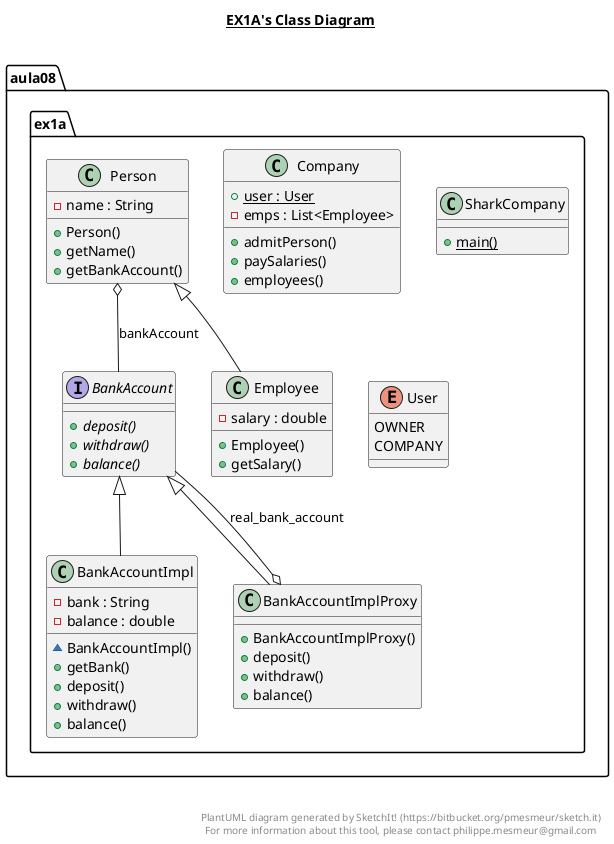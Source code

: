 @startuml

title __EX1A's Class Diagram__\n

  package aula08.ex1a {
    interface BankAccount {
        {abstract} + deposit()
        {abstract} + withdraw()
        {abstract} + balance()
    }
  }
  

  package aula08.ex1a {
    class BankAccountImpl {
        - bank : String
        - balance : double
        ~ BankAccountImpl()
        + getBank()
        + deposit()
        + withdraw()
        + balance()
    }
  }
  

  package aula08.ex1a {
    class BankAccountImplProxy {
        + BankAccountImplProxy()
        + deposit()
        + withdraw()
        + balance()
    }
  }
  

  package aula08.ex1a {
    class Company {
        {static} + user : User
        - emps : List<Employee>
        + admitPerson()
        + paySalaries()
        + employees()
    }
  }
  

  package aula08.ex1a {
    class Employee {
        - salary : double
        + Employee()
        + getSalary()
    }
  }
  

  package aula08.ex1a {
    class Person {
        - name : String
        + Person()
        + getName()
        + getBankAccount()
    }
  }
  

  package aula08.ex1a {
    class SharkCompany {
        {static} + main()
    }
  }
  

  package aula08.ex1a {
    enum User {
      OWNER
      COMPANY
    }
  }
  

  BankAccountImpl -up-|> BankAccount
  BankAccountImplProxy -up-|> BankAccount
  BankAccountImplProxy o-- BankAccount : real_bank_account
  Employee -up-|> Person
  Person o-- BankAccount : bankAccount


right footer


PlantUML diagram generated by SketchIt! (https://bitbucket.org/pmesmeur/sketch.it)
For more information about this tool, please contact philippe.mesmeur@gmail.com
endfooter

@enduml
